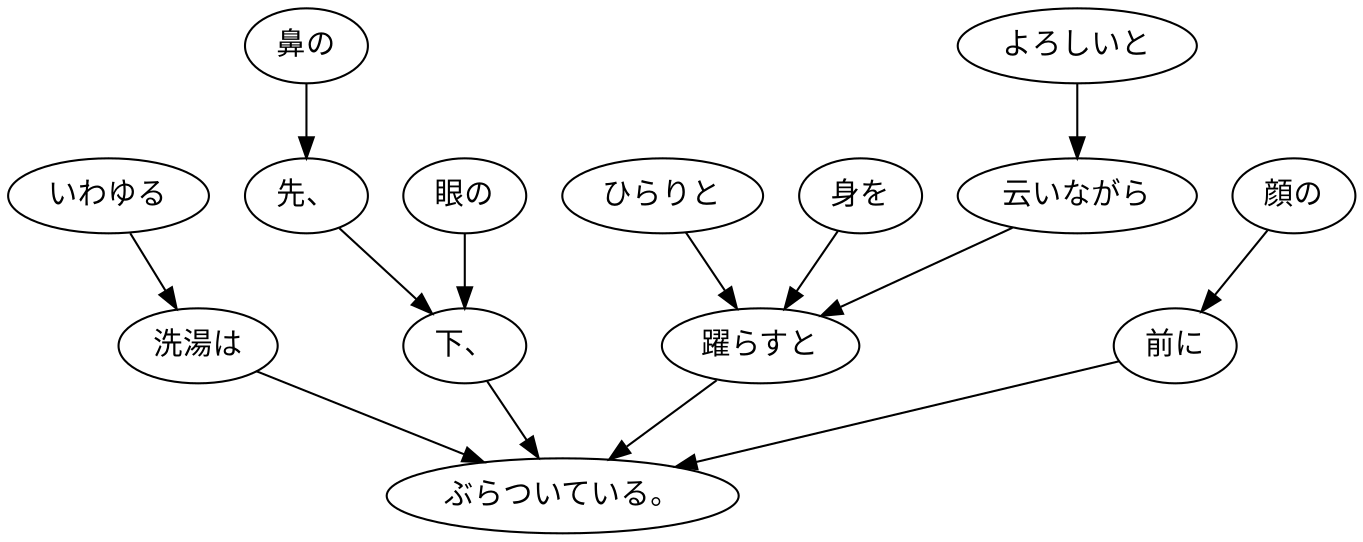 digraph graph4243 {
	node0 [label="よろしいと"];
	node1 [label="云いながら"];
	node2 [label="ひらりと"];
	node3 [label="身を"];
	node4 [label="躍らすと"];
	node5 [label="いわゆる"];
	node6 [label="洗湯は"];
	node7 [label="鼻の"];
	node8 [label="先、"];
	node9 [label="眼の"];
	node10 [label="下、"];
	node11 [label="顔の"];
	node12 [label="前に"];
	node13 [label="ぶらついている。"];
	node0 -> node1;
	node1 -> node4;
	node2 -> node4;
	node3 -> node4;
	node4 -> node13;
	node5 -> node6;
	node6 -> node13;
	node7 -> node8;
	node8 -> node10;
	node9 -> node10;
	node10 -> node13;
	node11 -> node12;
	node12 -> node13;
}
